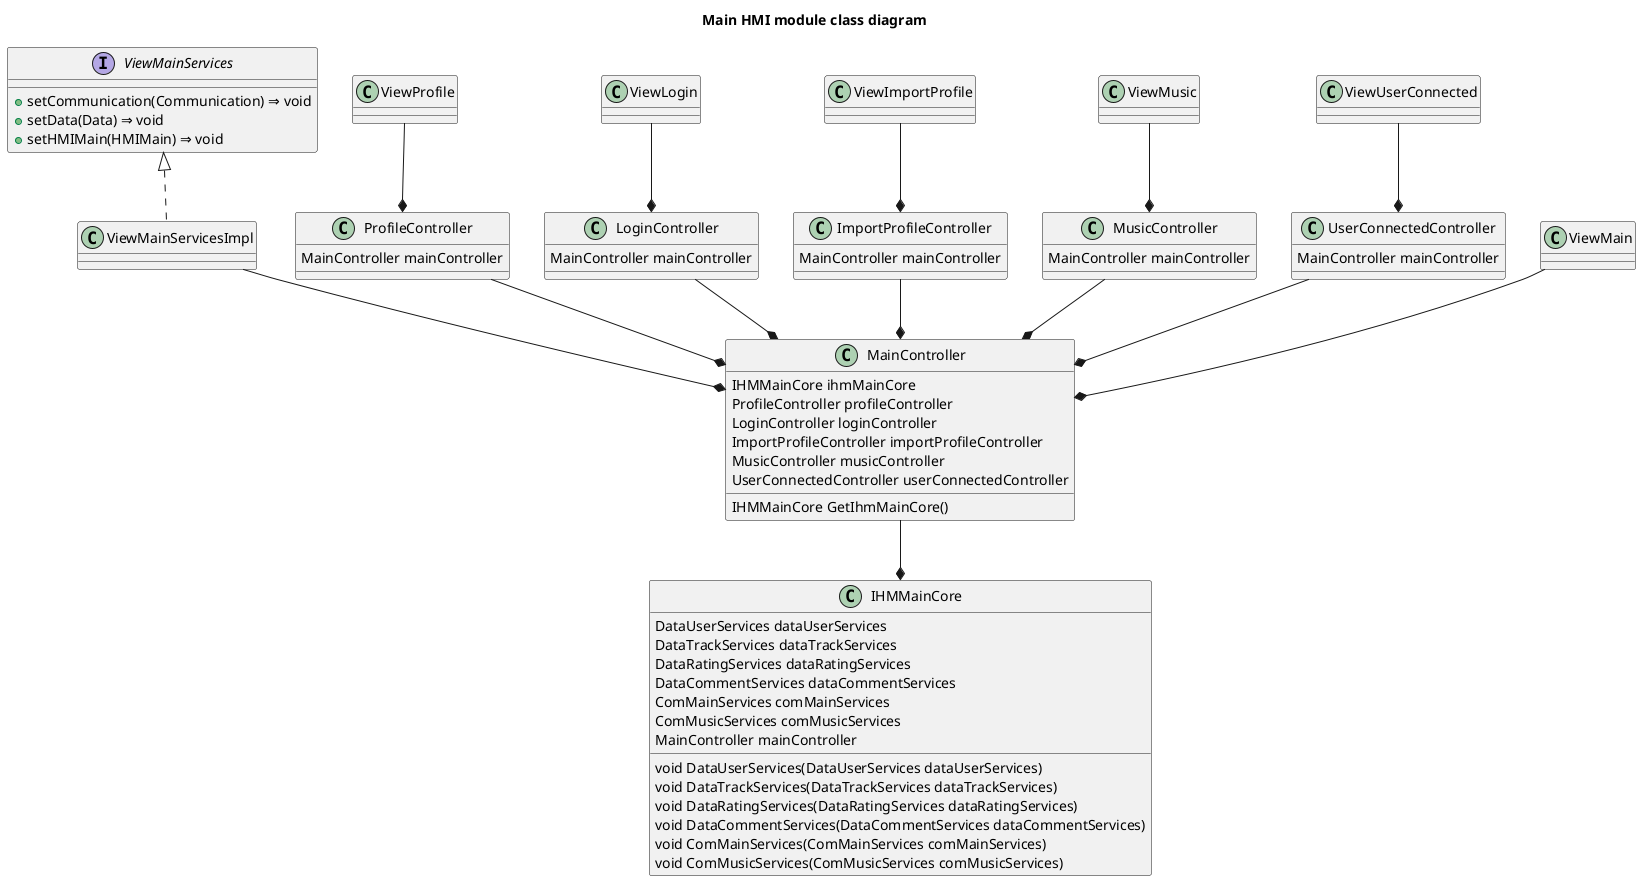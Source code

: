 @startuml Main HMI module class diagram
title Main HMI module class diagram
    interface ViewMainServices  {
    + setCommunication(Communication) ⇒ void
    + setData(Data) ⇒ void
    + setHMIMain(HMIMain) ⇒ void
    }

    class ViewMainServicesImpl implements ViewMainServices {
    }

    class IHMMainCore {
        DataUserServices dataUserServices
        DataTrackServices dataTrackServices
        DataRatingServices dataRatingServices
        DataCommentServices dataCommentServices
        ComMainServices comMainServices
        ComMusicServices comMusicServices
        MainController mainController

        void DataUserServices(DataUserServices dataUserServices)
        void DataTrackServices(DataTrackServices dataTrackServices)
        void DataRatingServices(DataRatingServices dataRatingServices)
        void DataCommentServices(DataCommentServices dataCommentServices)
        void ComMainServices(ComMainServices comMainServices)
        void ComMusicServices(ComMusicServices comMusicServices)
    }


    class ProfileController {
        MainController mainController
    }

    class LoginController {
        MainController mainController
    }

    class ImportProfileController {
        MainController mainController
    }

    class MusicController {
        MainController mainController
    }

    class UserConnectedController {
        MainController mainController
    }


    class ViewProfile
    class ViewLogin
    class ViewImportProfile
    class ViewMusic
    class ViewUserConnected
    class ViewMain


    class MainController {
        IHMMainCore ihmMainCore
        ProfileController profileController
        LoginController loginController
        ImportProfileController importProfileController
        MusicController musicController
        UserConnectedController userConnectedController

        IHMMainCore GetIhmMainCore()
    }

    ViewProfile --* ProfileController
    ViewLogin --* LoginController
    ViewImportProfile --* ImportProfileController
    ViewMusic --* MusicController
    ViewUserConnected --* UserConnectedController
    ViewMain --* MainController


    MainController --* IHMMainCore

    ProfileController --* MainController
    LoginController --* MainController
    ImportProfileController --* MainController
    MusicController --* MainController
    UserConnectedController --* MainController
    ViewMainServicesImpl --* MainController

@enduml
